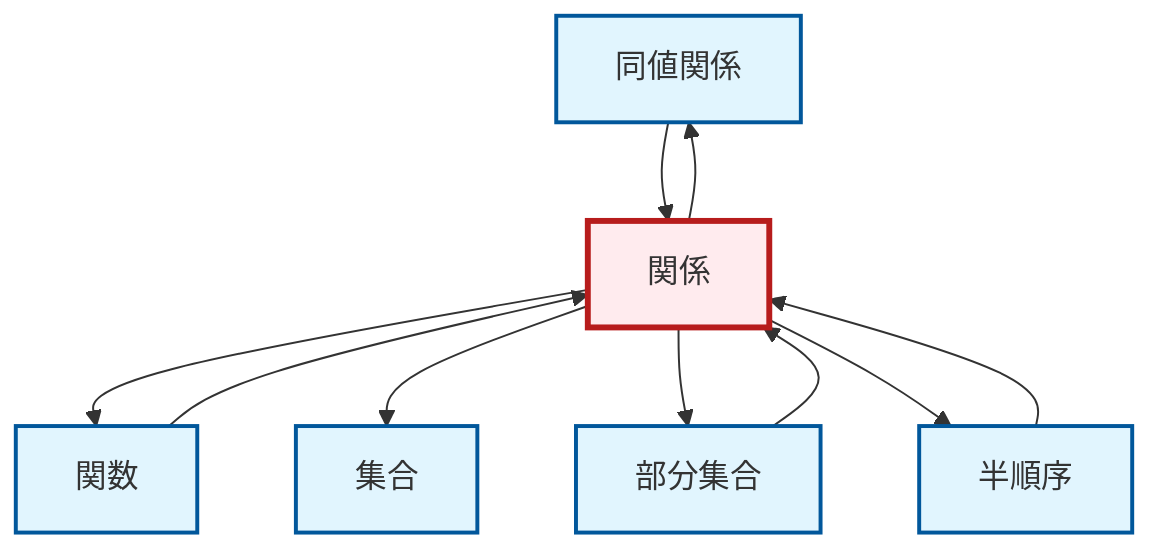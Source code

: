 graph TD
    classDef definition fill:#e1f5fe,stroke:#01579b,stroke-width:2px
    classDef theorem fill:#f3e5f5,stroke:#4a148c,stroke-width:2px
    classDef axiom fill:#fff3e0,stroke:#e65100,stroke-width:2px
    classDef example fill:#e8f5e9,stroke:#1b5e20,stroke-width:2px
    classDef current fill:#ffebee,stroke:#b71c1c,stroke-width:3px
    def-equivalence-relation["同値関係"]:::definition
    def-partial-order["半順序"]:::definition
    def-function["関数"]:::definition
    def-subset["部分集合"]:::definition
    def-relation["関係"]:::definition
    def-set["集合"]:::definition
    def-equivalence-relation --> def-relation
    def-function --> def-relation
    def-relation --> def-function
    def-relation --> def-equivalence-relation
    def-subset --> def-relation
    def-relation --> def-set
    def-partial-order --> def-relation
    def-relation --> def-subset
    def-relation --> def-partial-order
    class def-relation current